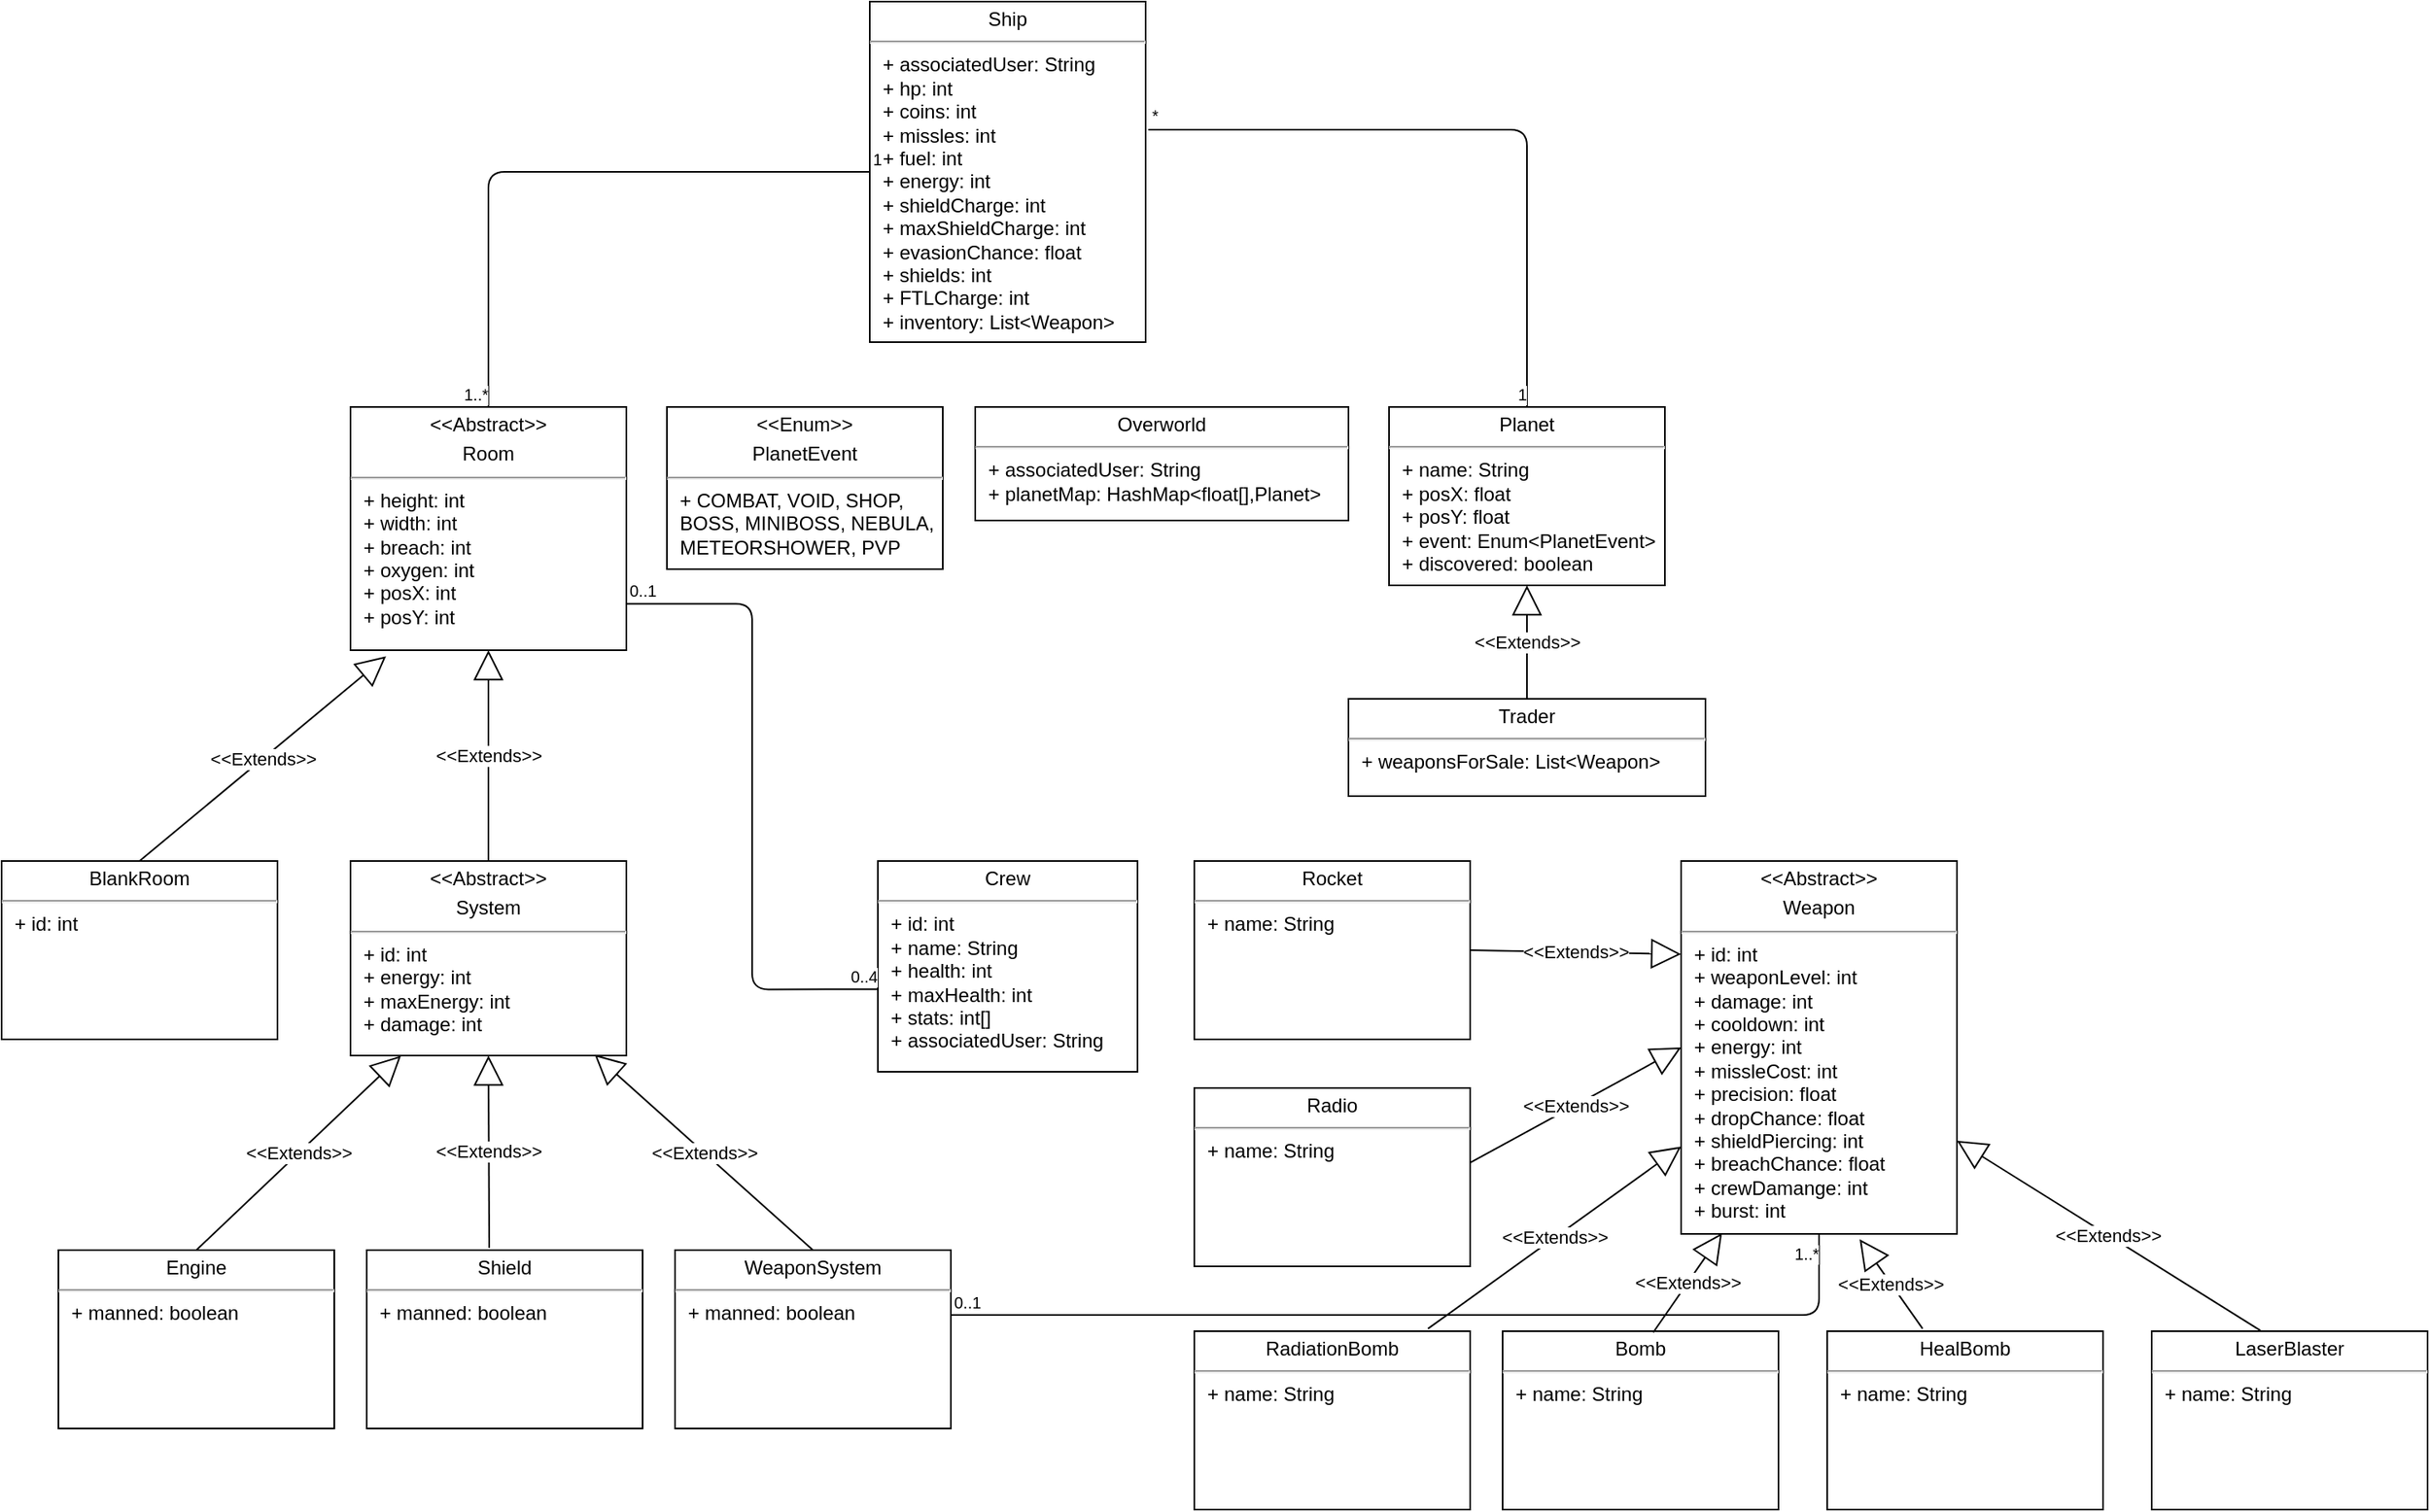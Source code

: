 <mxfile version="13.1.4" type="device"><diagram id="eSud1R6gVXv-HQVYPhv1" name="Page-1"><mxGraphModel dx="2881" dy="3346" grid="1" gridSize="10" guides="1" tooltips="1" connect="1" arrows="1" fold="1" page="1" pageScale="1" pageWidth="850" pageHeight="1100" math="0" shadow="0"><root><mxCell id="0"/><mxCell id="1" parent="0"/><mxCell id="oPgvKqc4XDpMXUAeCxK1-8" value="&lt;p style=&quot;margin: 4px 0px 0px ; text-align: center&quot;&gt;Crew&lt;/p&gt;&lt;hr&gt;&lt;p style=&quot;margin: 0px ; margin-left: 8px&quot;&gt;+ id: int&lt;/p&gt;&lt;p style=&quot;margin: 0px ; margin-left: 8px&quot;&gt;+ name: String&lt;/p&gt;&lt;p style=&quot;margin: 0px ; margin-left: 8px&quot;&gt;+ health: int&lt;/p&gt;&lt;p style=&quot;margin: 0px ; margin-left: 8px&quot;&gt;+ maxHealth: int&lt;/p&gt;&lt;p style=&quot;margin: 0px ; margin-left: 8px&quot;&gt;+ stats: int[]&lt;/p&gt;&lt;p style=&quot;margin: 0px ; margin-left: 8px&quot;&gt;+ associatedUser: String&lt;/p&gt;" style="verticalAlign=top;align=left;overflow=fill;fontSize=12;fontFamily=Helvetica;html=1;" parent="1" vertex="1"><mxGeometry x="345" y="-810" width="160" height="130" as="geometry"/></mxCell><mxCell id="oPgvKqc4XDpMXUAeCxK1-9" value="&lt;p style=&quot;margin: 4px 0px 0px ; text-align: center&quot;&gt;Overworld&lt;/p&gt;&lt;hr&gt;&lt;p style=&quot;margin: 0px ; margin-left: 8px&quot;&gt;+ associatedUser: String&lt;/p&gt;&lt;p style=&quot;margin: 0px ; margin-left: 8px&quot;&gt;+ planetMap: HashMap&amp;lt;float[],Planet&amp;gt;&lt;/p&gt;" style="verticalAlign=top;align=left;overflow=fill;fontSize=12;fontFamily=Helvetica;html=1;" parent="1" vertex="1"><mxGeometry x="405" y="-1090" width="230" height="70" as="geometry"/></mxCell><mxCell id="oPgvKqc4XDpMXUAeCxK1-11" value="&lt;p style=&quot;margin: 4px 0px 0px ; text-align: center&quot;&gt;Planet&lt;/p&gt;&lt;hr&gt;&lt;p style=&quot;margin: 0px ; margin-left: 8px&quot;&gt;+ name: String&lt;/p&gt;&lt;p style=&quot;margin: 0px ; margin-left: 8px&quot;&gt;+ posX: float&lt;/p&gt;&lt;p style=&quot;margin: 0px ; margin-left: 8px&quot;&gt;+ posY: float&lt;/p&gt;&lt;p style=&quot;margin: 0px ; margin-left: 8px&quot;&gt;+ event: Enum&amp;lt;PlanetEvent&amp;gt;&lt;/p&gt;&lt;p style=&quot;margin: 0px ; margin-left: 8px&quot;&gt;+ discovered: boolean&lt;/p&gt;&lt;p style=&quot;margin: 0px ; margin-left: 8px&quot;&gt;&lt;br&gt;&lt;/p&gt;" style="verticalAlign=top;align=left;overflow=fill;fontSize=12;fontFamily=Helvetica;html=1;" parent="1" vertex="1"><mxGeometry x="660" y="-1090" width="170" height="110" as="geometry"/></mxCell><mxCell id="oPgvKqc4XDpMXUAeCxK1-12" value="&lt;p style=&quot;margin: 4px 0px 0px ; text-align: center&quot;&gt;&amp;lt;&amp;lt;Enum&amp;gt;&amp;gt;&lt;/p&gt;&lt;p style=&quot;margin: 4px 0px 0px ; text-align: center&quot;&gt;PlanetEvent&lt;/p&gt;&lt;hr&gt;&lt;p style=&quot;margin: 0px ; margin-left: 8px&quot;&gt;+ COMBAT, VOID, SHOP,&lt;/p&gt;&lt;p style=&quot;margin: 0px ; margin-left: 8px&quot;&gt;BOSS, MINIBOSS, NEBULA,&lt;/p&gt;&lt;p style=&quot;margin: 0px ; margin-left: 8px&quot;&gt;METEORSHOWER, PVP&lt;/p&gt;" style="verticalAlign=top;align=left;overflow=fill;fontSize=12;fontFamily=Helvetica;html=1;" parent="1" vertex="1"><mxGeometry x="215" y="-1090" width="170" height="100" as="geometry"/></mxCell><mxCell id="oPgvKqc4XDpMXUAeCxK1-13" value="&lt;p style=&quot;margin: 4px 0px 0px ; text-align: center&quot;&gt;Trader&lt;/p&gt;&lt;hr&gt;&lt;p style=&quot;margin: 0px ; margin-left: 8px&quot;&gt;+ weaponsForSale: List&amp;lt;Weapon&amp;gt;&lt;/p&gt;&lt;p style=&quot;margin: 0px ; margin-left: 8px&quot;&gt;&lt;br&gt;&lt;/p&gt;" style="verticalAlign=top;align=left;overflow=fill;fontSize=12;fontFamily=Helvetica;html=1;" parent="1" vertex="1"><mxGeometry x="635" y="-910" width="220" height="60" as="geometry"/></mxCell><mxCell id="oPgvKqc4XDpMXUAeCxK1-14" value="&amp;lt;&amp;lt;Extends&amp;gt;&amp;gt;" style="endArrow=block;endSize=16;endFill=0;html=1;exitX=0.5;exitY=0;exitDx=0;exitDy=0;" parent="1" source="oPgvKqc4XDpMXUAeCxK1-13" target="oPgvKqc4XDpMXUAeCxK1-11" edge="1"><mxGeometry width="160" relative="1" as="geometry"><mxPoint x="160" as="sourcePoint"/><mxPoint x="320" as="targetPoint"/></mxGeometry></mxCell><mxCell id="oPgvKqc4XDpMXUAeCxK1-16" value="&lt;p style=&quot;margin: 4px 0px 0px ; text-align: center&quot;&gt;Engine&lt;/p&gt;&lt;hr&gt;&lt;p style=&quot;margin: 0px ; margin-left: 8px&quot;&gt;+ manned: boolean&lt;/p&gt;&lt;p style=&quot;margin: 0px ; margin-left: 8px&quot;&gt;&lt;br&gt;&lt;/p&gt;" style="verticalAlign=top;align=left;overflow=fill;fontSize=12;fontFamily=Helvetica;html=1;" parent="1" vertex="1"><mxGeometry x="-160" y="-570" width="170" height="110" as="geometry"/></mxCell><mxCell id="oPgvKqc4XDpMXUAeCxK1-17" value="&lt;p style=&quot;margin: 4px 0px 0px ; text-align: center&quot;&gt;Shield&lt;/p&gt;&lt;hr&gt;&lt;p style=&quot;margin: 0px ; margin-left: 8px&quot;&gt;+ manned: boolean&lt;/p&gt;&lt;p style=&quot;margin: 0px ; margin-left: 8px&quot;&gt;&lt;br&gt;&lt;/p&gt;" style="verticalAlign=top;align=left;overflow=fill;fontSize=12;fontFamily=Helvetica;html=1;" parent="1" vertex="1"><mxGeometry x="30" y="-570" width="170" height="110" as="geometry"/></mxCell><mxCell id="oPgvKqc4XDpMXUAeCxK1-18" value="&lt;p style=&quot;margin: 4px 0px 0px ; text-align: center&quot;&gt;WeaponSystem&lt;/p&gt;&lt;hr&gt;&lt;p style=&quot;margin: 0px ; margin-left: 8px&quot;&gt;+ manned: boolean&lt;/p&gt;&lt;p style=&quot;margin: 0px ; margin-left: 8px&quot;&gt;&lt;br&gt;&lt;/p&gt;" style="verticalAlign=top;align=left;overflow=fill;fontSize=12;fontFamily=Helvetica;html=1;" parent="1" vertex="1"><mxGeometry x="220" y="-570" width="170" height="110" as="geometry"/></mxCell><mxCell id="oPgvKqc4XDpMXUAeCxK1-19" value="&lt;p style=&quot;margin: 4px 0px 0px ; text-align: center&quot;&gt;&amp;lt;&amp;lt;Abstract&amp;gt;&amp;gt;&lt;/p&gt;&lt;p style=&quot;margin: 4px 0px 0px ; text-align: center&quot;&gt;System&lt;/p&gt;&lt;hr&gt;&lt;p style=&quot;margin: 0px ; margin-left: 8px&quot;&gt;+ id: int&lt;/p&gt;&lt;p style=&quot;margin: 0px ; margin-left: 8px&quot;&gt;+ energy: int&lt;/p&gt;&lt;p style=&quot;margin: 0px ; margin-left: 8px&quot;&gt;+ maxEnergy: int&lt;/p&gt;&lt;p style=&quot;margin: 0px ; margin-left: 8px&quot;&gt;+ damage: int&lt;/p&gt;&lt;p style=&quot;margin: 0px ; margin-left: 8px&quot;&gt;&lt;br&gt;&lt;/p&gt;" style="verticalAlign=top;align=left;overflow=fill;fontSize=12;fontFamily=Helvetica;html=1;" parent="1" vertex="1"><mxGeometry x="20" y="-810" width="170" height="120" as="geometry"/></mxCell><mxCell id="oPgvKqc4XDpMXUAeCxK1-20" value="&amp;lt;&amp;lt;Extends&amp;gt;&amp;gt;" style="endArrow=block;endSize=16;endFill=0;html=1;exitX=0.444;exitY=-0.012;exitDx=0;exitDy=0;exitPerimeter=0;entryX=0.5;entryY=1;entryDx=0;entryDy=0;" parent="1" source="oPgvKqc4XDpMXUAeCxK1-17" target="oPgvKqc4XDpMXUAeCxK1-19" edge="1"><mxGeometry width="160" relative="1" as="geometry"><mxPoint x="90" y="-640" as="sourcePoint"/><mxPoint x="250" y="-640" as="targetPoint"/></mxGeometry></mxCell><mxCell id="oPgvKqc4XDpMXUAeCxK1-21" value="&amp;lt;&amp;lt;Extends&amp;gt;&amp;gt;" style="endArrow=block;endSize=16;endFill=0;html=1;exitX=0.5;exitY=0;exitDx=0;exitDy=0;entryX=0.183;entryY=1.001;entryDx=0;entryDy=0;entryPerimeter=0;" parent="1" source="oPgvKqc4XDpMXUAeCxK1-16" target="oPgvKqc4XDpMXUAeCxK1-19" edge="1"><mxGeometry width="160" relative="1" as="geometry"><mxPoint x="-100" y="-630" as="sourcePoint"/><mxPoint x="60" y="-630" as="targetPoint"/></mxGeometry></mxCell><mxCell id="oPgvKqc4XDpMXUAeCxK1-22" value="&amp;lt;&amp;lt;Extends&amp;gt;&amp;gt;" style="endArrow=block;endSize=16;endFill=0;html=1;exitX=0.5;exitY=0;exitDx=0;exitDy=0;entryX=0.885;entryY=0.995;entryDx=0;entryDy=0;entryPerimeter=0;" parent="1" source="oPgvKqc4XDpMXUAeCxK1-18" target="oPgvKqc4XDpMXUAeCxK1-19" edge="1"><mxGeometry width="160" relative="1" as="geometry"><mxPoint x="300" y="-660" as="sourcePoint"/><mxPoint x="460" y="-660" as="targetPoint"/></mxGeometry></mxCell><mxCell id="oPgvKqc4XDpMXUAeCxK1-23" value="&lt;p style=&quot;margin: 4px 0px 0px ; text-align: center&quot;&gt;&amp;lt;&amp;lt;Abstract&amp;gt;&amp;gt;&lt;/p&gt;&lt;p style=&quot;margin: 4px 0px 0px ; text-align: center&quot;&gt;Room&lt;/p&gt;&lt;hr&gt;&lt;p style=&quot;margin: 0px ; margin-left: 8px&quot;&gt;+ height: int&lt;/p&gt;&lt;p style=&quot;margin: 0px ; margin-left: 8px&quot;&gt;+ width: int&lt;/p&gt;&lt;p style=&quot;margin: 0px ; margin-left: 8px&quot;&gt;+ breach: int&lt;/p&gt;&lt;p style=&quot;margin: 0px ; margin-left: 8px&quot;&gt;+ oxygen: int&lt;/p&gt;&lt;p style=&quot;margin: 0px ; margin-left: 8px&quot;&gt;+ posX: int&lt;/p&gt;&lt;p style=&quot;margin: 0px ; margin-left: 8px&quot;&gt;+ posY: int&lt;/p&gt;" style="verticalAlign=top;align=left;overflow=fill;fontSize=12;fontFamily=Helvetica;html=1;" parent="1" vertex="1"><mxGeometry x="20" y="-1090" width="170" height="150" as="geometry"/></mxCell><mxCell id="oPgvKqc4XDpMXUAeCxK1-24" value="&amp;lt;&amp;lt;Extends&amp;gt;&amp;gt;" style="endArrow=block;endSize=16;endFill=0;html=1;exitX=0.5;exitY=0;exitDx=0;exitDy=0;entryX=0.5;entryY=1;entryDx=0;entryDy=0;" parent="1" source="oPgvKqc4XDpMXUAeCxK1-19" target="oPgvKqc4XDpMXUAeCxK1-23" edge="1"><mxGeometry width="160" relative="1" as="geometry"><mxPoint x="150" y="-880" as="sourcePoint"/><mxPoint x="310" y="-880" as="targetPoint"/></mxGeometry></mxCell><mxCell id="oPgvKqc4XDpMXUAeCxK1-25" value="&lt;p style=&quot;margin: 4px 0px 0px ; text-align: center&quot;&gt;BlankRoom&lt;/p&gt;&lt;hr&gt;&lt;p style=&quot;margin: 0px ; margin-left: 8px&quot;&gt;+ id: int&lt;/p&gt;&lt;p style=&quot;margin: 0px ; margin-left: 8px&quot;&gt;&lt;br&gt;&lt;/p&gt;" style="verticalAlign=top;align=left;overflow=fill;fontSize=12;fontFamily=Helvetica;html=1;" parent="1" vertex="1"><mxGeometry x="-195" y="-810" width="170" height="110" as="geometry"/></mxCell><mxCell id="oPgvKqc4XDpMXUAeCxK1-26" value="&amp;lt;&amp;lt;Extends&amp;gt;&amp;gt;" style="endArrow=block;endSize=16;endFill=0;html=1;entryX=0.129;entryY=1.025;entryDx=0;entryDy=0;entryPerimeter=0;exitX=0.5;exitY=0;exitDx=0;exitDy=0;" parent="1" source="oPgvKqc4XDpMXUAeCxK1-25" target="oPgvKqc4XDpMXUAeCxK1-23" edge="1"><mxGeometry width="160" relative="1" as="geometry"><mxPoint x="-210" y="-890" as="sourcePoint"/><mxPoint x="-50" y="-890" as="targetPoint"/></mxGeometry></mxCell><mxCell id="oPgvKqc4XDpMXUAeCxK1-27" value="" style="endArrow=none;html=1;edgeStyle=orthogonalEdgeStyle;entryX=0;entryY=0.609;entryDx=0;entryDy=0;entryPerimeter=0;exitX=1.002;exitY=0.809;exitDx=0;exitDy=0;exitPerimeter=0;" parent="1" source="oPgvKqc4XDpMXUAeCxK1-23" target="oPgvKqc4XDpMXUAeCxK1-8" edge="1"><mxGeometry relative="1" as="geometry"><mxPoint x="190" y="-720" as="sourcePoint"/><mxPoint x="350" y="-720" as="targetPoint"/></mxGeometry></mxCell><mxCell id="oPgvKqc4XDpMXUAeCxK1-28" value="0..1" style="resizable=0;html=1;align=left;verticalAlign=bottom;labelBackgroundColor=#ffffff;fontSize=10;" parent="oPgvKqc4XDpMXUAeCxK1-27" connectable="0" vertex="1"><mxGeometry x="-1" relative="1" as="geometry"/></mxCell><mxCell id="oPgvKqc4XDpMXUAeCxK1-29" value="0..4" style="resizable=0;html=1;align=right;verticalAlign=bottom;labelBackgroundColor=#ffffff;fontSize=10;" parent="oPgvKqc4XDpMXUAeCxK1-27" connectable="0" vertex="1"><mxGeometry x="1" relative="1" as="geometry"/></mxCell><mxCell id="oPgvKqc4XDpMXUAeCxK1-30" value="&lt;p style=&quot;margin: 4px 0px 0px ; text-align: center&quot;&gt;&amp;lt;&amp;lt;Abstract&amp;gt;&amp;gt;&lt;/p&gt;&lt;p style=&quot;margin: 4px 0px 0px ; text-align: center&quot;&gt;Weapon&lt;/p&gt;&lt;hr&gt;&lt;p style=&quot;margin: 0px ; margin-left: 8px&quot;&gt;+ id: int&lt;/p&gt;&lt;p style=&quot;margin: 0px ; margin-left: 8px&quot;&gt;+ weaponLevel: int&lt;/p&gt;&lt;p style=&quot;margin: 0px ; margin-left: 8px&quot;&gt;+ damage: int&lt;/p&gt;&lt;p style=&quot;margin: 0px ; margin-left: 8px&quot;&gt;+ cooldown: int&lt;/p&gt;&lt;p style=&quot;margin: 0px ; margin-left: 8px&quot;&gt;+ energy: int&lt;/p&gt;&lt;p style=&quot;margin: 0px ; margin-left: 8px&quot;&gt;+ missleCost: int&lt;/p&gt;&lt;p style=&quot;margin: 0px ; margin-left: 8px&quot;&gt;+ precision: float&lt;/p&gt;&lt;p style=&quot;margin: 0px ; margin-left: 8px&quot;&gt;+ dropChance: float&lt;/p&gt;&lt;p style=&quot;margin: 0px ; margin-left: 8px&quot;&gt;+ shieldPiercing: int&lt;/p&gt;&lt;p style=&quot;margin: 0px ; margin-left: 8px&quot;&gt;+ breachChance: float&lt;/p&gt;&lt;p style=&quot;margin: 0px ; margin-left: 8px&quot;&gt;+ crewDamange: int&lt;/p&gt;&lt;p style=&quot;margin: 0px ; margin-left: 8px&quot;&gt;+ burst: int&lt;/p&gt;" style="verticalAlign=top;align=left;overflow=fill;fontSize=12;fontFamily=Helvetica;html=1;" parent="1" vertex="1"><mxGeometry x="840" y="-810" width="170" height="230" as="geometry"/></mxCell><mxCell id="oPgvKqc4XDpMXUAeCxK1-31" value="&lt;p style=&quot;margin: 4px 0px 0px ; text-align: center&quot;&gt;Bomb&lt;/p&gt;&lt;hr&gt;&lt;p style=&quot;margin: 0px ; margin-left: 8px&quot;&gt;+ name: String&lt;/p&gt;&lt;p style=&quot;margin: 0px ; margin-left: 8px&quot;&gt;&lt;br&gt;&lt;/p&gt;" style="verticalAlign=top;align=left;overflow=fill;fontSize=12;fontFamily=Helvetica;html=1;" parent="1" vertex="1"><mxGeometry x="730" y="-520" width="170" height="110" as="geometry"/></mxCell><mxCell id="oPgvKqc4XDpMXUAeCxK1-32" value="&lt;p style=&quot;margin: 4px 0px 0px ; text-align: center&quot;&gt;HealBomb&lt;/p&gt;&lt;hr&gt;&lt;p style=&quot;margin: 0px ; margin-left: 8px&quot;&gt;+ name: String&lt;/p&gt;&lt;p style=&quot;margin: 0px ; margin-left: 8px&quot;&gt;&lt;br&gt;&lt;/p&gt;" style="verticalAlign=top;align=left;overflow=fill;fontSize=12;fontFamily=Helvetica;html=1;" parent="1" vertex="1"><mxGeometry x="930" y="-520" width="170" height="110" as="geometry"/></mxCell><mxCell id="oPgvKqc4XDpMXUAeCxK1-33" value="&lt;p style=&quot;margin: 4px 0px 0px ; text-align: center&quot;&gt;LaserBlaster&lt;/p&gt;&lt;hr&gt;&lt;p style=&quot;margin: 0px ; margin-left: 8px&quot;&gt;+ name: String&lt;/p&gt;&lt;p style=&quot;margin: 0px ; margin-left: 8px&quot;&gt;&lt;br&gt;&lt;/p&gt;" style="verticalAlign=top;align=left;overflow=fill;fontSize=12;fontFamily=Helvetica;html=1;" parent="1" vertex="1"><mxGeometry x="1130" y="-520" width="170" height="110" as="geometry"/></mxCell><mxCell id="oPgvKqc4XDpMXUAeCxK1-34" value="&lt;p style=&quot;margin: 4px 0px 0px ; text-align: center&quot;&gt;RadiationBomb&lt;/p&gt;&lt;hr&gt;&lt;p style=&quot;margin: 0px ; margin-left: 8px&quot;&gt;+ name: String&lt;/p&gt;&lt;p style=&quot;margin: 0px ; margin-left: 8px&quot;&gt;&lt;br&gt;&lt;/p&gt;" style="verticalAlign=top;align=left;overflow=fill;fontSize=12;fontFamily=Helvetica;html=1;" parent="1" vertex="1"><mxGeometry x="540" y="-520" width="170" height="110" as="geometry"/></mxCell><mxCell id="oPgvKqc4XDpMXUAeCxK1-35" value="&lt;p style=&quot;margin: 4px 0px 0px ; text-align: center&quot;&gt;Radio&lt;/p&gt;&lt;hr&gt;&lt;p style=&quot;margin: 0px ; margin-left: 8px&quot;&gt;+ name: String&lt;/p&gt;&lt;p style=&quot;margin: 0px ; margin-left: 8px&quot;&gt;&lt;br&gt;&lt;/p&gt;" style="verticalAlign=top;align=left;overflow=fill;fontSize=12;fontFamily=Helvetica;html=1;" parent="1" vertex="1"><mxGeometry x="540" y="-670" width="170" height="110" as="geometry"/></mxCell><mxCell id="oPgvKqc4XDpMXUAeCxK1-36" value="&lt;p style=&quot;margin: 4px 0px 0px ; text-align: center&quot;&gt;Rocket&lt;/p&gt;&lt;hr&gt;&lt;p style=&quot;margin: 0px ; margin-left: 8px&quot;&gt;+ name: String&lt;/p&gt;&lt;p style=&quot;margin: 0px ; margin-left: 8px&quot;&gt;&lt;br&gt;&lt;/p&gt;" style="verticalAlign=top;align=left;overflow=fill;fontSize=12;fontFamily=Helvetica;html=1;" parent="1" vertex="1"><mxGeometry x="540" y="-810" width="170" height="110" as="geometry"/></mxCell><mxCell id="oPgvKqc4XDpMXUAeCxK1-37" value="&amp;lt;&amp;lt;Extends&amp;gt;&amp;gt;" style="endArrow=block;endSize=16;endFill=0;html=1;entryX=0;entryY=0.25;entryDx=0;entryDy=0;exitX=1;exitY=0.5;exitDx=0;exitDy=0;" parent="1" source="oPgvKqc4XDpMXUAeCxK1-36" target="oPgvKqc4XDpMXUAeCxK1-30" edge="1"><mxGeometry width="160" relative="1" as="geometry"><mxPoint x="739.03" y="-720" as="sourcePoint"/><mxPoint x="890.96" y="-846.25" as="targetPoint"/></mxGeometry></mxCell><mxCell id="oPgvKqc4XDpMXUAeCxK1-38" value="&amp;lt;&amp;lt;Extends&amp;gt;&amp;gt;" style="endArrow=block;endSize=16;endFill=0;html=1;entryX=0;entryY=0.5;entryDx=0;entryDy=0;exitX=1;exitY=0.419;exitDx=0;exitDy=0;exitPerimeter=0;" parent="1" source="oPgvKqc4XDpMXUAeCxK1-35" target="oPgvKqc4XDpMXUAeCxK1-30" edge="1"><mxGeometry width="160" relative="1" as="geometry"><mxPoint x="740.0" y="-642.5" as="sourcePoint"/><mxPoint x="870.0" y="-640" as="targetPoint"/></mxGeometry></mxCell><mxCell id="oPgvKqc4XDpMXUAeCxK1-39" value="&amp;lt;&amp;lt;Extends&amp;gt;&amp;gt;" style="endArrow=block;endSize=16;endFill=0;html=1;exitX=0.847;exitY=-0.014;exitDx=0;exitDy=0;exitPerimeter=0;" parent="1" source="oPgvKqc4XDpMXUAeCxK1-34" target="oPgvKqc4XDpMXUAeCxK1-30" edge="1"><mxGeometry width="160" relative="1" as="geometry"><mxPoint x="730.0" y="-735" as="sourcePoint"/><mxPoint x="920" y="-550" as="targetPoint"/></mxGeometry></mxCell><mxCell id="oPgvKqc4XDpMXUAeCxK1-40" value="&amp;lt;&amp;lt;Extends&amp;gt;&amp;gt;" style="endArrow=block;endSize=16;endFill=0;html=1;entryX=0.148;entryY=0.998;entryDx=0;entryDy=0;exitX=0.546;exitY=0.007;exitDx=0;exitDy=0;exitPerimeter=0;entryPerimeter=0;" parent="1" source="oPgvKqc4XDpMXUAeCxK1-31" target="oPgvKqc4XDpMXUAeCxK1-30" edge="1"><mxGeometry width="160" relative="1" as="geometry"><mxPoint x="740.0" y="-725" as="sourcePoint"/><mxPoint x="870.0" y="-722.5" as="targetPoint"/></mxGeometry></mxCell><mxCell id="oPgvKqc4XDpMXUAeCxK1-41" value="&amp;lt;&amp;lt;Extends&amp;gt;&amp;gt;" style="endArrow=block;endSize=16;endFill=0;html=1;entryX=0.647;entryY=1.014;entryDx=0;entryDy=0;exitX=0.346;exitY=-0.014;exitDx=0;exitDy=0;exitPerimeter=0;entryPerimeter=0;" parent="1" source="oPgvKqc4XDpMXUAeCxK1-32" target="oPgvKqc4XDpMXUAeCxK1-30" edge="1"><mxGeometry width="160" relative="1" as="geometry"><mxPoint x="750.0" y="-715" as="sourcePoint"/><mxPoint x="880.0" y="-712.5" as="targetPoint"/></mxGeometry></mxCell><mxCell id="oPgvKqc4XDpMXUAeCxK1-42" value="&amp;lt;&amp;lt;Extends&amp;gt;&amp;gt;" style="endArrow=block;endSize=16;endFill=0;html=1;entryX=1;entryY=0.75;entryDx=0;entryDy=0;exitX=0.394;exitY=-0.004;exitDx=0;exitDy=0;exitPerimeter=0;" parent="1" source="oPgvKqc4XDpMXUAeCxK1-33" target="oPgvKqc4XDpMXUAeCxK1-30" edge="1"><mxGeometry width="160" relative="1" as="geometry"><mxPoint x="760.0" y="-705" as="sourcePoint"/><mxPoint x="890.0" y="-702.5" as="targetPoint"/></mxGeometry></mxCell><mxCell id="oPgvKqc4XDpMXUAeCxK1-43" value="&lt;p style=&quot;margin: 4px 0px 0px ; text-align: center&quot;&gt;Ship&lt;/p&gt;&lt;hr&gt;&lt;p style=&quot;margin: 0px ; margin-left: 8px&quot;&gt;+ associatedUser: String&lt;/p&gt;&lt;p style=&quot;margin: 0px ; margin-left: 8px&quot;&gt;+ hp: int&lt;/p&gt;&lt;p style=&quot;margin: 0px ; margin-left: 8px&quot;&gt;+ coins: int&lt;/p&gt;&lt;p style=&quot;margin: 0px ; margin-left: 8px&quot;&gt;+ missles: int&lt;/p&gt;&lt;p style=&quot;margin: 0px ; margin-left: 8px&quot;&gt;+ fuel: int&lt;/p&gt;&lt;p style=&quot;margin: 0px ; margin-left: 8px&quot;&gt;+ energy: int&lt;/p&gt;&lt;p style=&quot;margin: 0px ; margin-left: 8px&quot;&gt;+ shieldCharge: int&lt;/p&gt;&lt;p style=&quot;margin: 0px ; margin-left: 8px&quot;&gt;+ maxShieldCharge: int&lt;/p&gt;&lt;p style=&quot;margin: 0px ; margin-left: 8px&quot;&gt;+ evasionChance: float&lt;/p&gt;&lt;p style=&quot;margin: 0px ; margin-left: 8px&quot;&gt;+ shields: int&lt;/p&gt;&lt;p style=&quot;margin: 0px ; margin-left: 8px&quot;&gt;+ FTLCharge: int&lt;/p&gt;&lt;p style=&quot;margin: 0px ; margin-left: 8px&quot;&gt;+ inventory: List&amp;lt;Weapon&amp;gt;&lt;/p&gt;&lt;p style=&quot;margin: 0px ; margin-left: 8px&quot;&gt;&lt;br&gt;&lt;/p&gt;" style="verticalAlign=top;align=left;overflow=fill;fontSize=12;fontFamily=Helvetica;html=1;" parent="1" vertex="1"><mxGeometry x="340" y="-1340" width="170" height="210" as="geometry"/></mxCell><mxCell id="oPgvKqc4XDpMXUAeCxK1-44" value="" style="endArrow=none;html=1;edgeStyle=orthogonalEdgeStyle;exitX=1.01;exitY=0.376;exitDx=0;exitDy=0;exitPerimeter=0;entryX=0.5;entryY=0;entryDx=0;entryDy=0;" parent="1" source="oPgvKqc4XDpMXUAeCxK1-43" target="oPgvKqc4XDpMXUAeCxK1-11" edge="1"><mxGeometry relative="1" as="geometry"><mxPoint x="690" y="-1380" as="sourcePoint"/><mxPoint x="850" y="-1380" as="targetPoint"/></mxGeometry></mxCell><mxCell id="oPgvKqc4XDpMXUAeCxK1-45" value="*" style="resizable=0;html=1;align=left;verticalAlign=bottom;labelBackgroundColor=#ffffff;fontSize=10;" parent="oPgvKqc4XDpMXUAeCxK1-44" connectable="0" vertex="1"><mxGeometry x="-1" relative="1" as="geometry"/></mxCell><mxCell id="oPgvKqc4XDpMXUAeCxK1-46" value="1" style="resizable=0;html=1;align=right;verticalAlign=bottom;labelBackgroundColor=#ffffff;fontSize=10;" parent="oPgvKqc4XDpMXUAeCxK1-44" connectable="0" vertex="1"><mxGeometry x="1" relative="1" as="geometry"/></mxCell><mxCell id="oPgvKqc4XDpMXUAeCxK1-47" value="" style="endArrow=none;html=1;edgeStyle=orthogonalEdgeStyle;exitX=1;exitY=0.364;exitDx=0;exitDy=0;entryX=0.5;entryY=1;entryDx=0;entryDy=0;exitPerimeter=0;" parent="1" source="oPgvKqc4XDpMXUAeCxK1-18" target="oPgvKqc4XDpMXUAeCxK1-30" edge="1"><mxGeometry relative="1" as="geometry"><mxPoint x="531.7" y="-1451.04" as="sourcePoint"/><mxPoint x="755.0" y="-1080" as="targetPoint"/><Array as="points"><mxPoint x="925" y="-530"/></Array></mxGeometry></mxCell><mxCell id="oPgvKqc4XDpMXUAeCxK1-48" value="0..1" style="resizable=0;html=1;align=left;verticalAlign=bottom;labelBackgroundColor=#ffffff;fontSize=10;" parent="oPgvKqc4XDpMXUAeCxK1-47" connectable="0" vertex="1"><mxGeometry x="-1" relative="1" as="geometry"/></mxCell><mxCell id="oPgvKqc4XDpMXUAeCxK1-49" value="1..*" style="resizable=0;html=1;align=right;verticalAlign=bottom;labelBackgroundColor=#ffffff;fontSize=10;" parent="oPgvKqc4XDpMXUAeCxK1-47" connectable="0" vertex="1"><mxGeometry x="1" relative="1" as="geometry"><mxPoint y="20.02" as="offset"/></mxGeometry></mxCell><mxCell id="oPgvKqc4XDpMXUAeCxK1-50" value="" style="endArrow=none;html=1;edgeStyle=orthogonalEdgeStyle;" parent="1" source="oPgvKqc4XDpMXUAeCxK1-43" target="oPgvKqc4XDpMXUAeCxK1-23" edge="1"><mxGeometry relative="1" as="geometry"><mxPoint x="-260.0" y="-1503.35" as="sourcePoint"/><mxPoint x="164.21" y="-810.0" as="targetPoint"/></mxGeometry></mxCell><mxCell id="oPgvKqc4XDpMXUAeCxK1-51" value="1" style="resizable=0;html=1;align=left;verticalAlign=bottom;labelBackgroundColor=#ffffff;fontSize=10;" parent="oPgvKqc4XDpMXUAeCxK1-50" connectable="0" vertex="1"><mxGeometry x="-1" relative="1" as="geometry"/></mxCell><mxCell id="oPgvKqc4XDpMXUAeCxK1-52" value="1..*" style="resizable=0;html=1;align=right;verticalAlign=bottom;labelBackgroundColor=#ffffff;fontSize=10;" parent="oPgvKqc4XDpMXUAeCxK1-50" connectable="0" vertex="1"><mxGeometry x="1" relative="1" as="geometry"/></mxCell></root></mxGraphModel></diagram></mxfile>